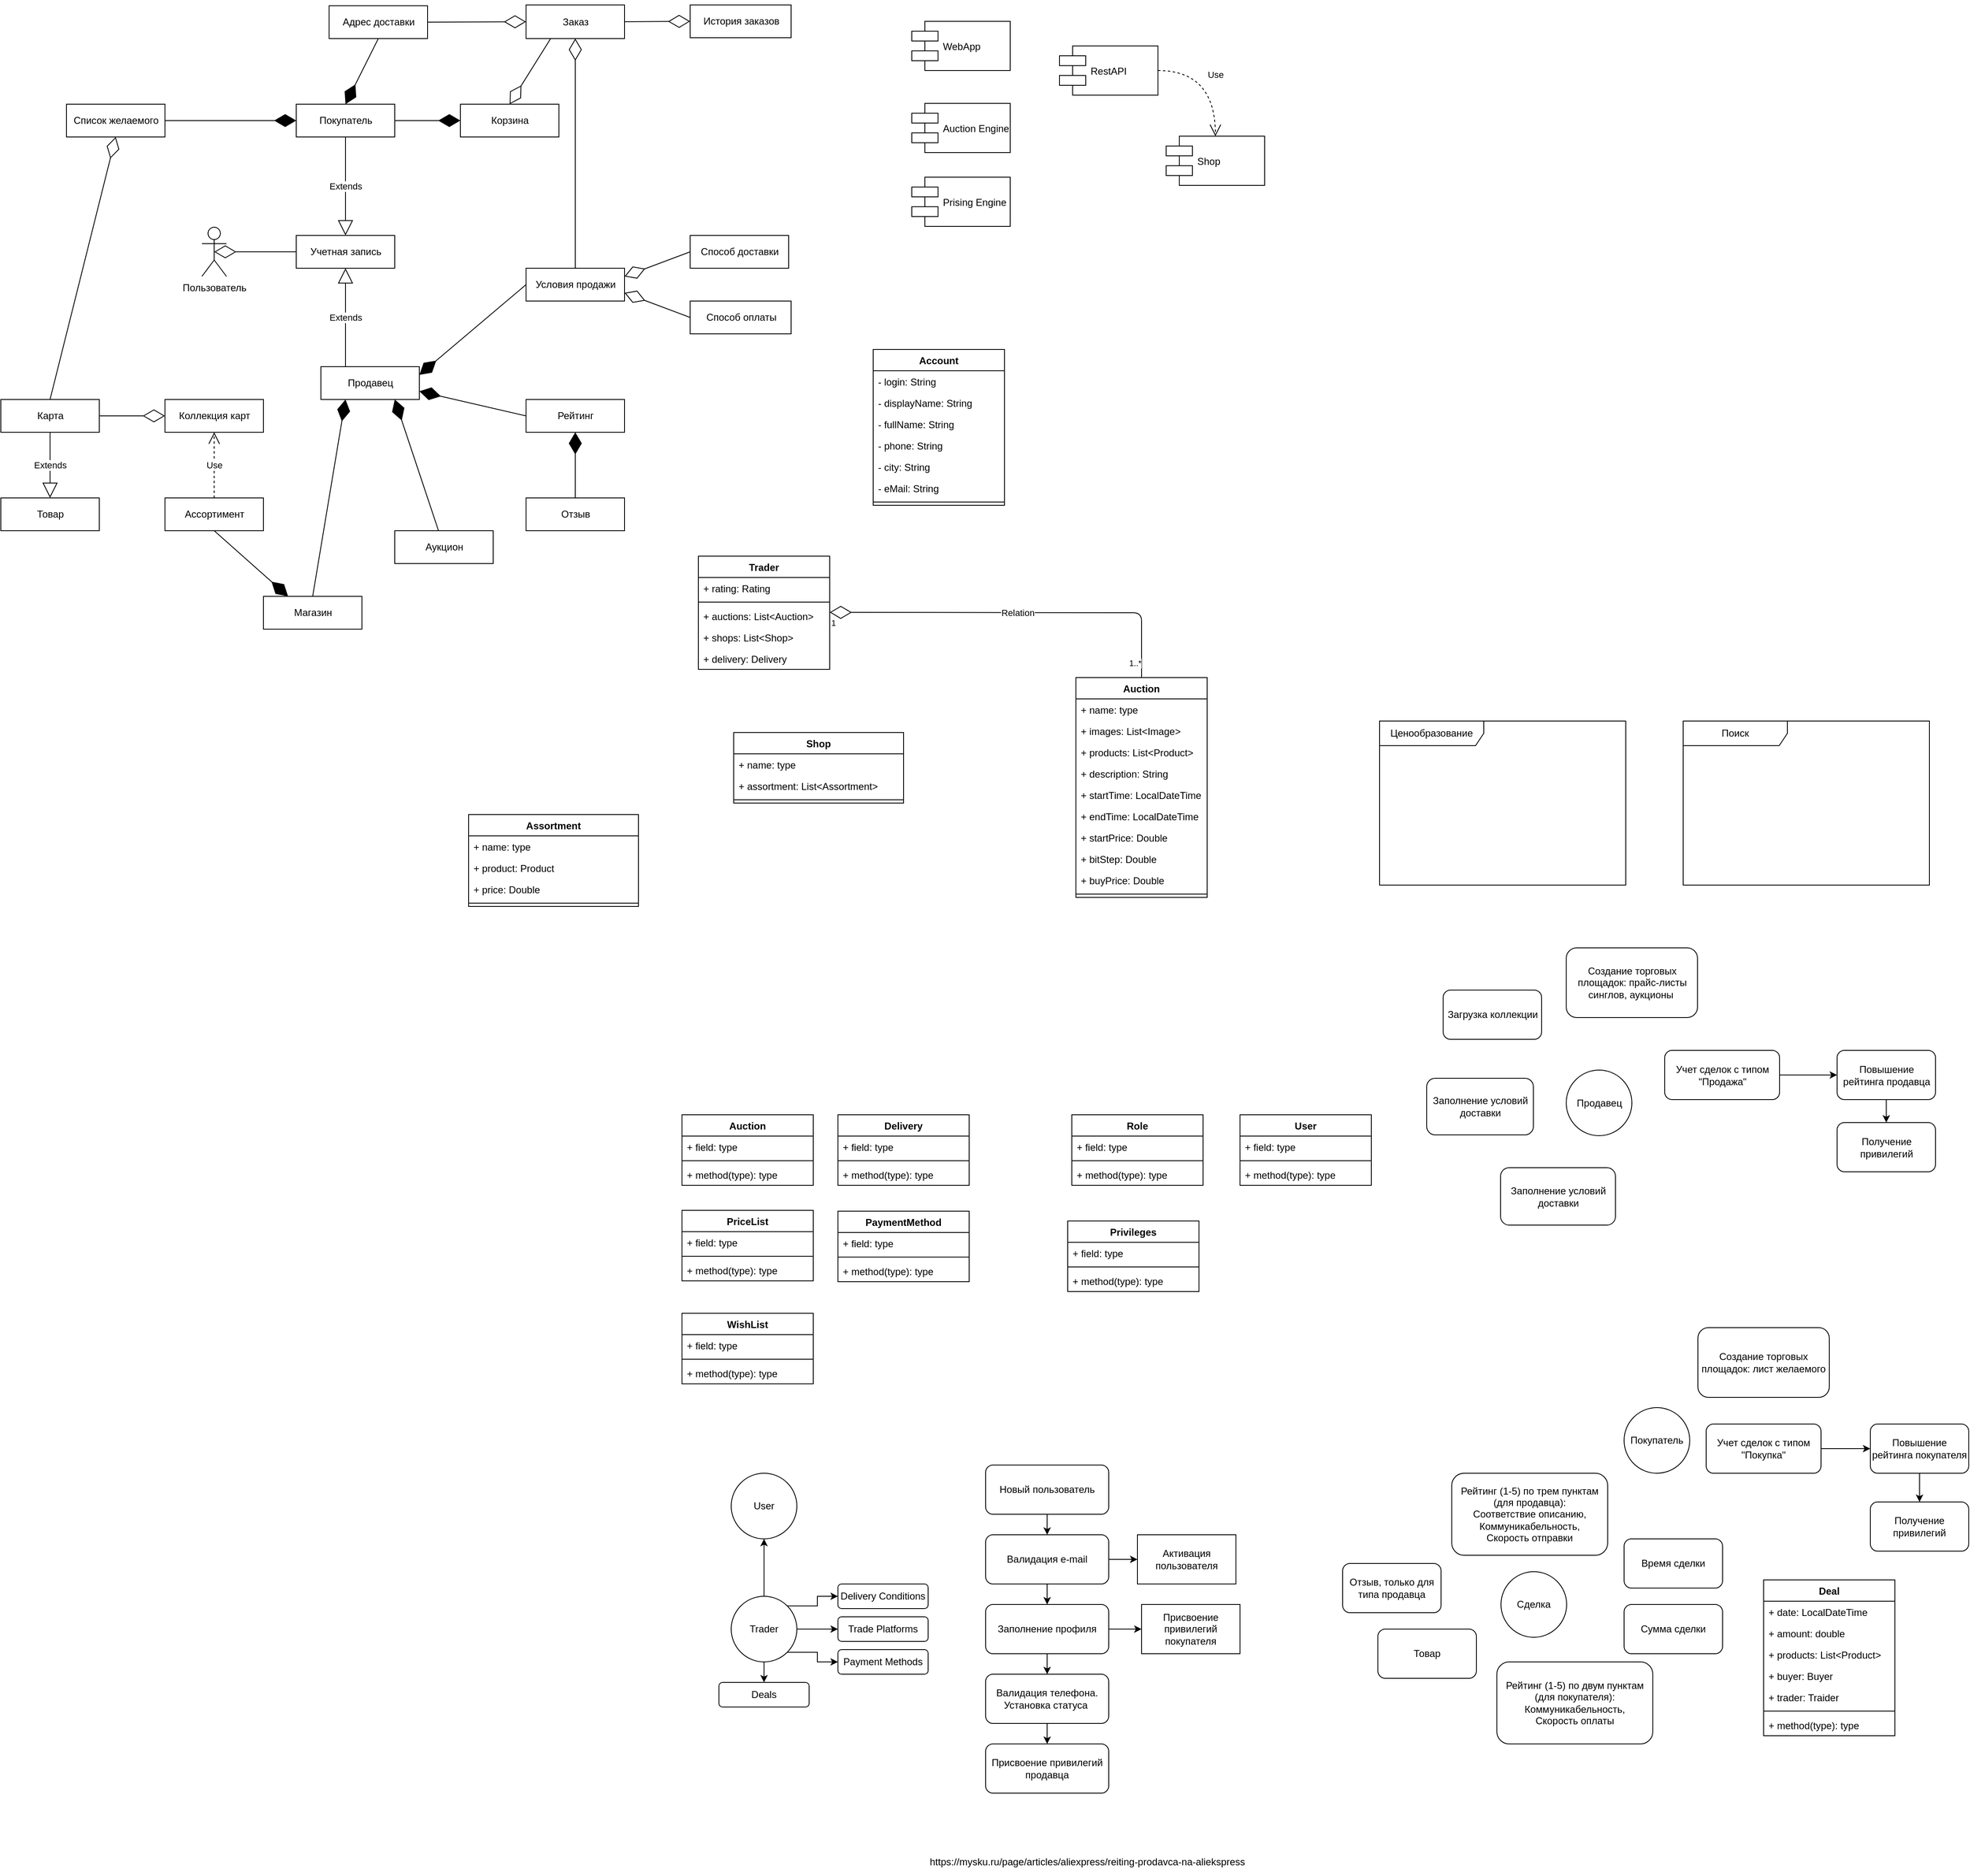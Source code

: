 <mxfile version="12.1.9" type="github" pages="1">
  <diagram id="vM7v3gxjcFjn_N_5kzUM" name="Page-1">
    <mxGraphModel dx="3427" dy="2724" grid="1" gridSize="10" guides="1" tooltips="1" connect="1" arrows="1" fold="1" page="1" pageScale="1" pageWidth="827" pageHeight="1169" math="0" shadow="0">
      <root>
        <mxCell id="0"/>
        <mxCell id="1" parent="0"/>
        <mxCell id="6wiYN5Q8gl2GRwLk0qh4-47" style="edgeStyle=orthogonalEdgeStyle;rounded=0;orthogonalLoop=1;jettySize=auto;html=1;entryX=0.5;entryY=1;entryDx=0;entryDy=0;" parent="1" source="6wiYN5Q8gl2GRwLk0qh4-46" target="6wiYN5Q8gl2GRwLk0qh4-45" edge="1">
          <mxGeometry relative="1" as="geometry"/>
        </mxCell>
        <mxCell id="6wiYN5Q8gl2GRwLk0qh4-53" style="edgeStyle=orthogonalEdgeStyle;rounded=0;orthogonalLoop=1;jettySize=auto;html=1;exitX=1;exitY=0;exitDx=0;exitDy=0;" parent="1" source="6wiYN5Q8gl2GRwLk0qh4-46" target="6wiYN5Q8gl2GRwLk0qh4-50" edge="1">
          <mxGeometry relative="1" as="geometry"/>
        </mxCell>
        <mxCell id="6wiYN5Q8gl2GRwLk0qh4-54" style="edgeStyle=orthogonalEdgeStyle;rounded=0;orthogonalLoop=1;jettySize=auto;html=1;exitX=1;exitY=0.5;exitDx=0;exitDy=0;" parent="1" source="6wiYN5Q8gl2GRwLk0qh4-46" target="6wiYN5Q8gl2GRwLk0qh4-49" edge="1">
          <mxGeometry relative="1" as="geometry"/>
        </mxCell>
        <mxCell id="6wiYN5Q8gl2GRwLk0qh4-55" style="edgeStyle=orthogonalEdgeStyle;rounded=0;orthogonalLoop=1;jettySize=auto;html=1;exitX=1;exitY=1;exitDx=0;exitDy=0;" parent="1" source="6wiYN5Q8gl2GRwLk0qh4-46" target="6wiYN5Q8gl2GRwLk0qh4-51" edge="1">
          <mxGeometry relative="1" as="geometry"/>
        </mxCell>
        <mxCell id="6wiYN5Q8gl2GRwLk0qh4-56" style="edgeStyle=orthogonalEdgeStyle;rounded=0;orthogonalLoop=1;jettySize=auto;html=1;entryX=0.5;entryY=0;entryDx=0;entryDy=0;" parent="1" source="6wiYN5Q8gl2GRwLk0qh4-46" target="6wiYN5Q8gl2GRwLk0qh4-48" edge="1">
          <mxGeometry relative="1" as="geometry"/>
        </mxCell>
        <mxCell id="6wiYN5Q8gl2GRwLk0qh4-46" value="Trader" style="ellipse;whiteSpace=wrap;html=1;aspect=fixed;" parent="1" vertex="1">
          <mxGeometry x="80" y="790" width="80" height="80" as="geometry"/>
        </mxCell>
        <mxCell id="6wiYN5Q8gl2GRwLk0qh4-3" value="PriceList" style="swimlane;fontStyle=1;align=center;verticalAlign=top;childLayout=stackLayout;horizontal=1;startSize=26;horizontalStack=0;resizeParent=1;resizeParentMax=0;resizeLast=0;collapsible=1;marginBottom=0;" parent="1" vertex="1">
          <mxGeometry x="20" y="319.5" width="160" height="86" as="geometry"/>
        </mxCell>
        <mxCell id="6wiYN5Q8gl2GRwLk0qh4-4" value="+ field: type" style="text;strokeColor=none;fillColor=none;align=left;verticalAlign=top;spacingLeft=4;spacingRight=4;overflow=hidden;rotatable=0;points=[[0,0.5],[1,0.5]];portConstraint=eastwest;" parent="6wiYN5Q8gl2GRwLk0qh4-3" vertex="1">
          <mxGeometry y="26" width="160" height="26" as="geometry"/>
        </mxCell>
        <mxCell id="6wiYN5Q8gl2GRwLk0qh4-5" value="" style="line;strokeWidth=1;fillColor=none;align=left;verticalAlign=middle;spacingTop=-1;spacingLeft=3;spacingRight=3;rotatable=0;labelPosition=right;points=[];portConstraint=eastwest;" parent="6wiYN5Q8gl2GRwLk0qh4-3" vertex="1">
          <mxGeometry y="52" width="160" height="8" as="geometry"/>
        </mxCell>
        <mxCell id="6wiYN5Q8gl2GRwLk0qh4-6" value="+ method(type): type" style="text;strokeColor=none;fillColor=none;align=left;verticalAlign=top;spacingLeft=4;spacingRight=4;overflow=hidden;rotatable=0;points=[[0,0.5],[1,0.5]];portConstraint=eastwest;" parent="6wiYN5Q8gl2GRwLk0qh4-3" vertex="1">
          <mxGeometry y="60" width="160" height="26" as="geometry"/>
        </mxCell>
        <mxCell id="6wiYN5Q8gl2GRwLk0qh4-7" value="Auction" style="swimlane;fontStyle=1;align=center;verticalAlign=top;childLayout=stackLayout;horizontal=1;startSize=26;horizontalStack=0;resizeParent=1;resizeParentMax=0;resizeLast=0;collapsible=1;marginBottom=0;" parent="1" vertex="1">
          <mxGeometry x="20" y="203" width="160" height="86" as="geometry"/>
        </mxCell>
        <mxCell id="6wiYN5Q8gl2GRwLk0qh4-8" value="+ field: type" style="text;strokeColor=none;fillColor=none;align=left;verticalAlign=top;spacingLeft=4;spacingRight=4;overflow=hidden;rotatable=0;points=[[0,0.5],[1,0.5]];portConstraint=eastwest;" parent="6wiYN5Q8gl2GRwLk0qh4-7" vertex="1">
          <mxGeometry y="26" width="160" height="26" as="geometry"/>
        </mxCell>
        <mxCell id="6wiYN5Q8gl2GRwLk0qh4-9" value="" style="line;strokeWidth=1;fillColor=none;align=left;verticalAlign=middle;spacingTop=-1;spacingLeft=3;spacingRight=3;rotatable=0;labelPosition=right;points=[];portConstraint=eastwest;" parent="6wiYN5Q8gl2GRwLk0qh4-7" vertex="1">
          <mxGeometry y="52" width="160" height="8" as="geometry"/>
        </mxCell>
        <mxCell id="6wiYN5Q8gl2GRwLk0qh4-10" value="+ method(type): type" style="text;strokeColor=none;fillColor=none;align=left;verticalAlign=top;spacingLeft=4;spacingRight=4;overflow=hidden;rotatable=0;points=[[0,0.5],[1,0.5]];portConstraint=eastwest;" parent="6wiYN5Q8gl2GRwLk0qh4-7" vertex="1">
          <mxGeometry y="60" width="160" height="26" as="geometry"/>
        </mxCell>
        <mxCell id="6wiYN5Q8gl2GRwLk0qh4-11" value="Delivery" style="swimlane;fontStyle=1;align=center;verticalAlign=top;childLayout=stackLayout;horizontal=1;startSize=26;horizontalStack=0;resizeParent=1;resizeParentMax=0;resizeLast=0;collapsible=1;marginBottom=0;" parent="1" vertex="1">
          <mxGeometry x="210" y="203" width="160" height="86" as="geometry"/>
        </mxCell>
        <mxCell id="6wiYN5Q8gl2GRwLk0qh4-12" value="+ field: type" style="text;strokeColor=none;fillColor=none;align=left;verticalAlign=top;spacingLeft=4;spacingRight=4;overflow=hidden;rotatable=0;points=[[0,0.5],[1,0.5]];portConstraint=eastwest;" parent="6wiYN5Q8gl2GRwLk0qh4-11" vertex="1">
          <mxGeometry y="26" width="160" height="26" as="geometry"/>
        </mxCell>
        <mxCell id="6wiYN5Q8gl2GRwLk0qh4-13" value="" style="line;strokeWidth=1;fillColor=none;align=left;verticalAlign=middle;spacingTop=-1;spacingLeft=3;spacingRight=3;rotatable=0;labelPosition=right;points=[];portConstraint=eastwest;" parent="6wiYN5Q8gl2GRwLk0qh4-11" vertex="1">
          <mxGeometry y="52" width="160" height="8" as="geometry"/>
        </mxCell>
        <mxCell id="6wiYN5Q8gl2GRwLk0qh4-14" value="+ method(type): type" style="text;strokeColor=none;fillColor=none;align=left;verticalAlign=top;spacingLeft=4;spacingRight=4;overflow=hidden;rotatable=0;points=[[0,0.5],[1,0.5]];portConstraint=eastwest;" parent="6wiYN5Q8gl2GRwLk0qh4-11" vertex="1">
          <mxGeometry y="60" width="160" height="26" as="geometry"/>
        </mxCell>
        <mxCell id="6wiYN5Q8gl2GRwLk0qh4-16" value="Role" style="swimlane;fontStyle=1;align=center;verticalAlign=top;childLayout=stackLayout;horizontal=1;startSize=26;horizontalStack=0;resizeParent=1;resizeParentMax=0;resizeLast=0;collapsible=1;marginBottom=0;" parent="1" vertex="1">
          <mxGeometry x="495" y="203" width="160" height="86" as="geometry"/>
        </mxCell>
        <mxCell id="6wiYN5Q8gl2GRwLk0qh4-17" value="+ field: type" style="text;strokeColor=none;fillColor=none;align=left;verticalAlign=top;spacingLeft=4;spacingRight=4;overflow=hidden;rotatable=0;points=[[0,0.5],[1,0.5]];portConstraint=eastwest;" parent="6wiYN5Q8gl2GRwLk0qh4-16" vertex="1">
          <mxGeometry y="26" width="160" height="26" as="geometry"/>
        </mxCell>
        <mxCell id="6wiYN5Q8gl2GRwLk0qh4-18" value="" style="line;strokeWidth=1;fillColor=none;align=left;verticalAlign=middle;spacingTop=-1;spacingLeft=3;spacingRight=3;rotatable=0;labelPosition=right;points=[];portConstraint=eastwest;" parent="6wiYN5Q8gl2GRwLk0qh4-16" vertex="1">
          <mxGeometry y="52" width="160" height="8" as="geometry"/>
        </mxCell>
        <mxCell id="6wiYN5Q8gl2GRwLk0qh4-19" value="+ method(type): type" style="text;strokeColor=none;fillColor=none;align=left;verticalAlign=top;spacingLeft=4;spacingRight=4;overflow=hidden;rotatable=0;points=[[0,0.5],[1,0.5]];portConstraint=eastwest;" parent="6wiYN5Q8gl2GRwLk0qh4-16" vertex="1">
          <mxGeometry y="60" width="160" height="26" as="geometry"/>
        </mxCell>
        <mxCell id="6wiYN5Q8gl2GRwLk0qh4-20" value="User" style="swimlane;fontStyle=1;align=center;verticalAlign=top;childLayout=stackLayout;horizontal=1;startSize=26;horizontalStack=0;resizeParent=1;resizeParentMax=0;resizeLast=0;collapsible=1;marginBottom=0;" parent="1" vertex="1">
          <mxGeometry x="700" y="203" width="160" height="86" as="geometry"/>
        </mxCell>
        <mxCell id="6wiYN5Q8gl2GRwLk0qh4-21" value="+ field: type" style="text;strokeColor=none;fillColor=none;align=left;verticalAlign=top;spacingLeft=4;spacingRight=4;overflow=hidden;rotatable=0;points=[[0,0.5],[1,0.5]];portConstraint=eastwest;" parent="6wiYN5Q8gl2GRwLk0qh4-20" vertex="1">
          <mxGeometry y="26" width="160" height="26" as="geometry"/>
        </mxCell>
        <mxCell id="6wiYN5Q8gl2GRwLk0qh4-22" value="" style="line;strokeWidth=1;fillColor=none;align=left;verticalAlign=middle;spacingTop=-1;spacingLeft=3;spacingRight=3;rotatable=0;labelPosition=right;points=[];portConstraint=eastwest;" parent="6wiYN5Q8gl2GRwLk0qh4-20" vertex="1">
          <mxGeometry y="52" width="160" height="8" as="geometry"/>
        </mxCell>
        <mxCell id="6wiYN5Q8gl2GRwLk0qh4-23" value="+ method(type): type" style="text;strokeColor=none;fillColor=none;align=left;verticalAlign=top;spacingLeft=4;spacingRight=4;overflow=hidden;rotatable=0;points=[[0,0.5],[1,0.5]];portConstraint=eastwest;" parent="6wiYN5Q8gl2GRwLk0qh4-20" vertex="1">
          <mxGeometry y="60" width="160" height="26" as="geometry"/>
        </mxCell>
        <mxCell id="6wiYN5Q8gl2GRwLk0qh4-27" value="Privileges" style="swimlane;fontStyle=1;align=center;verticalAlign=top;childLayout=stackLayout;horizontal=1;startSize=26;horizontalStack=0;resizeParent=1;resizeParentMax=0;resizeLast=0;collapsible=1;marginBottom=0;" parent="1" vertex="1">
          <mxGeometry x="490" y="332.5" width="160" height="86" as="geometry"/>
        </mxCell>
        <mxCell id="6wiYN5Q8gl2GRwLk0qh4-28" value="+ field: type" style="text;strokeColor=none;fillColor=none;align=left;verticalAlign=top;spacingLeft=4;spacingRight=4;overflow=hidden;rotatable=0;points=[[0,0.5],[1,0.5]];portConstraint=eastwest;" parent="6wiYN5Q8gl2GRwLk0qh4-27" vertex="1">
          <mxGeometry y="26" width="160" height="26" as="geometry"/>
        </mxCell>
        <mxCell id="6wiYN5Q8gl2GRwLk0qh4-29" value="" style="line;strokeWidth=1;fillColor=none;align=left;verticalAlign=middle;spacingTop=-1;spacingLeft=3;spacingRight=3;rotatable=0;labelPosition=right;points=[];portConstraint=eastwest;" parent="6wiYN5Q8gl2GRwLk0qh4-27" vertex="1">
          <mxGeometry y="52" width="160" height="8" as="geometry"/>
        </mxCell>
        <mxCell id="6wiYN5Q8gl2GRwLk0qh4-30" value="+ method(type): type" style="text;strokeColor=none;fillColor=none;align=left;verticalAlign=top;spacingLeft=4;spacingRight=4;overflow=hidden;rotatable=0;points=[[0,0.5],[1,0.5]];portConstraint=eastwest;" parent="6wiYN5Q8gl2GRwLk0qh4-27" vertex="1">
          <mxGeometry y="60" width="160" height="26" as="geometry"/>
        </mxCell>
        <mxCell id="6wiYN5Q8gl2GRwLk0qh4-32" value="PaymentMethod" style="swimlane;fontStyle=1;align=center;verticalAlign=top;childLayout=stackLayout;horizontal=1;startSize=26;horizontalStack=0;resizeParent=1;resizeParentMax=0;resizeLast=0;collapsible=1;marginBottom=0;" parent="1" vertex="1">
          <mxGeometry x="210" y="320.5" width="160" height="86" as="geometry"/>
        </mxCell>
        <mxCell id="6wiYN5Q8gl2GRwLk0qh4-33" value="+ field: type" style="text;strokeColor=none;fillColor=none;align=left;verticalAlign=top;spacingLeft=4;spacingRight=4;overflow=hidden;rotatable=0;points=[[0,0.5],[1,0.5]];portConstraint=eastwest;" parent="6wiYN5Q8gl2GRwLk0qh4-32" vertex="1">
          <mxGeometry y="26" width="160" height="26" as="geometry"/>
        </mxCell>
        <mxCell id="6wiYN5Q8gl2GRwLk0qh4-34" value="" style="line;strokeWidth=1;fillColor=none;align=left;verticalAlign=middle;spacingTop=-1;spacingLeft=3;spacingRight=3;rotatable=0;labelPosition=right;points=[];portConstraint=eastwest;" parent="6wiYN5Q8gl2GRwLk0qh4-32" vertex="1">
          <mxGeometry y="52" width="160" height="8" as="geometry"/>
        </mxCell>
        <mxCell id="6wiYN5Q8gl2GRwLk0qh4-35" value="+ method(type): type" style="text;strokeColor=none;fillColor=none;align=left;verticalAlign=top;spacingLeft=4;spacingRight=4;overflow=hidden;rotatable=0;points=[[0,0.5],[1,0.5]];portConstraint=eastwest;" parent="6wiYN5Q8gl2GRwLk0qh4-32" vertex="1">
          <mxGeometry y="60" width="160" height="26" as="geometry"/>
        </mxCell>
        <mxCell id="6wiYN5Q8gl2GRwLk0qh4-41" value="WishList" style="swimlane;fontStyle=1;align=center;verticalAlign=top;childLayout=stackLayout;horizontal=1;startSize=26;horizontalStack=0;resizeParent=1;resizeParentMax=0;resizeLast=0;collapsible=1;marginBottom=0;" parent="1" vertex="1">
          <mxGeometry x="20" y="445" width="160" height="86" as="geometry"/>
        </mxCell>
        <mxCell id="6wiYN5Q8gl2GRwLk0qh4-42" value="+ field: type" style="text;strokeColor=none;fillColor=none;align=left;verticalAlign=top;spacingLeft=4;spacingRight=4;overflow=hidden;rotatable=0;points=[[0,0.5],[1,0.5]];portConstraint=eastwest;" parent="6wiYN5Q8gl2GRwLk0qh4-41" vertex="1">
          <mxGeometry y="26" width="160" height="26" as="geometry"/>
        </mxCell>
        <mxCell id="6wiYN5Q8gl2GRwLk0qh4-43" value="" style="line;strokeWidth=1;fillColor=none;align=left;verticalAlign=middle;spacingTop=-1;spacingLeft=3;spacingRight=3;rotatable=0;labelPosition=right;points=[];portConstraint=eastwest;" parent="6wiYN5Q8gl2GRwLk0qh4-41" vertex="1">
          <mxGeometry y="52" width="160" height="8" as="geometry"/>
        </mxCell>
        <mxCell id="6wiYN5Q8gl2GRwLk0qh4-44" value="+ method(type): type" style="text;strokeColor=none;fillColor=none;align=left;verticalAlign=top;spacingLeft=4;spacingRight=4;overflow=hidden;rotatable=0;points=[[0,0.5],[1,0.5]];portConstraint=eastwest;" parent="6wiYN5Q8gl2GRwLk0qh4-41" vertex="1">
          <mxGeometry y="60" width="160" height="26" as="geometry"/>
        </mxCell>
        <mxCell id="6wiYN5Q8gl2GRwLk0qh4-45" value="User" style="ellipse;whiteSpace=wrap;html=1;aspect=fixed;" parent="1" vertex="1">
          <mxGeometry x="80" y="640" width="80" height="80" as="geometry"/>
        </mxCell>
        <mxCell id="6wiYN5Q8gl2GRwLk0qh4-48" value="Deals" style="rounded=1;whiteSpace=wrap;html=1;" parent="1" vertex="1">
          <mxGeometry x="65" y="895" width="110" height="30" as="geometry"/>
        </mxCell>
        <mxCell id="6wiYN5Q8gl2GRwLk0qh4-49" value="Trade Platforms" style="rounded=1;whiteSpace=wrap;html=1;" parent="1" vertex="1">
          <mxGeometry x="210" y="815" width="110" height="30" as="geometry"/>
        </mxCell>
        <mxCell id="6wiYN5Q8gl2GRwLk0qh4-50" value="Delivery Conditions" style="rounded=1;whiteSpace=wrap;html=1;" parent="1" vertex="1">
          <mxGeometry x="210" y="775" width="110" height="30" as="geometry"/>
        </mxCell>
        <mxCell id="6wiYN5Q8gl2GRwLk0qh4-51" value="Payment Methods" style="rounded=1;whiteSpace=wrap;html=1;" parent="1" vertex="1">
          <mxGeometry x="210" y="855" width="110" height="30" as="geometry"/>
        </mxCell>
        <mxCell id="6wiYN5Q8gl2GRwLk0qh4-69" style="edgeStyle=orthogonalEdgeStyle;rounded=0;orthogonalLoop=1;jettySize=auto;html=1;entryX=0.5;entryY=0;entryDx=0;entryDy=0;" parent="1" source="6wiYN5Q8gl2GRwLk0qh4-63" target="6wiYN5Q8gl2GRwLk0qh4-66" edge="1">
          <mxGeometry relative="1" as="geometry"/>
        </mxCell>
        <mxCell id="6wiYN5Q8gl2GRwLk0qh4-63" value="Новый&amp;nbsp;пользователь" style="rounded=1;whiteSpace=wrap;html=1;" parent="1" vertex="1">
          <mxGeometry x="390" y="630" width="150" height="60" as="geometry"/>
        </mxCell>
        <mxCell id="6wiYN5Q8gl2GRwLk0qh4-71" style="edgeStyle=orthogonalEdgeStyle;rounded=0;orthogonalLoop=1;jettySize=auto;html=1;entryX=0.5;entryY=0;entryDx=0;entryDy=0;" parent="1" source="6wiYN5Q8gl2GRwLk0qh4-64" target="6wiYN5Q8gl2GRwLk0qh4-65" edge="1">
          <mxGeometry relative="1" as="geometry"/>
        </mxCell>
        <mxCell id="6wiYN5Q8gl2GRwLk0qh4-75" style="edgeStyle=orthogonalEdgeStyle;rounded=0;orthogonalLoop=1;jettySize=auto;html=1;entryX=0;entryY=0.5;entryDx=0;entryDy=0;" parent="1" source="6wiYN5Q8gl2GRwLk0qh4-64" target="6wiYN5Q8gl2GRwLk0qh4-74" edge="1">
          <mxGeometry relative="1" as="geometry"/>
        </mxCell>
        <mxCell id="6wiYN5Q8gl2GRwLk0qh4-64" value="Заполнение профиля" style="rounded=1;whiteSpace=wrap;html=1;" parent="1" vertex="1">
          <mxGeometry x="390" y="800" width="150" height="60" as="geometry"/>
        </mxCell>
        <mxCell id="6wiYN5Q8gl2GRwLk0qh4-76" style="edgeStyle=orthogonalEdgeStyle;rounded=0;orthogonalLoop=1;jettySize=auto;html=1;entryX=0.5;entryY=0;entryDx=0;entryDy=0;" parent="1" source="6wiYN5Q8gl2GRwLk0qh4-65" target="6wiYN5Q8gl2GRwLk0qh4-72" edge="1">
          <mxGeometry relative="1" as="geometry"/>
        </mxCell>
        <mxCell id="6wiYN5Q8gl2GRwLk0qh4-65" value="Валидация телефона. Установка статуса&amp;nbsp;" style="rounded=1;whiteSpace=wrap;html=1;" parent="1" vertex="1">
          <mxGeometry x="390" y="885" width="150" height="60" as="geometry"/>
        </mxCell>
        <mxCell id="6wiYN5Q8gl2GRwLk0qh4-68" style="edgeStyle=orthogonalEdgeStyle;rounded=0;orthogonalLoop=1;jettySize=auto;html=1;exitX=1;exitY=0.5;exitDx=0;exitDy=0;entryX=0;entryY=0.5;entryDx=0;entryDy=0;" parent="1" source="6wiYN5Q8gl2GRwLk0qh4-66" target="6wiYN5Q8gl2GRwLk0qh4-67" edge="1">
          <mxGeometry relative="1" as="geometry"/>
        </mxCell>
        <mxCell id="6wiYN5Q8gl2GRwLk0qh4-70" style="edgeStyle=orthogonalEdgeStyle;rounded=0;orthogonalLoop=1;jettySize=auto;html=1;entryX=0.5;entryY=0;entryDx=0;entryDy=0;" parent="1" source="6wiYN5Q8gl2GRwLk0qh4-66" target="6wiYN5Q8gl2GRwLk0qh4-64" edge="1">
          <mxGeometry relative="1" as="geometry"/>
        </mxCell>
        <mxCell id="6wiYN5Q8gl2GRwLk0qh4-66" value="Валидация e-mail" style="rounded=1;whiteSpace=wrap;html=1;" parent="1" vertex="1">
          <mxGeometry x="390" y="715" width="150" height="60" as="geometry"/>
        </mxCell>
        <mxCell id="6wiYN5Q8gl2GRwLk0qh4-67" value="Активация пользователя" style="rounded=0;whiteSpace=wrap;html=1;" parent="1" vertex="1">
          <mxGeometry x="575" y="715" width="120" height="60" as="geometry"/>
        </mxCell>
        <mxCell id="6wiYN5Q8gl2GRwLk0qh4-72" value="Присвоение привилегий продавца" style="rounded=1;whiteSpace=wrap;html=1;" parent="1" vertex="1">
          <mxGeometry x="390" y="970" width="150" height="60" as="geometry"/>
        </mxCell>
        <mxCell id="6wiYN5Q8gl2GRwLk0qh4-74" value="&lt;span style=&quot;white-space: normal&quot;&gt;Присвоение привилегий покупателя&lt;/span&gt;" style="rounded=0;whiteSpace=wrap;html=1;" parent="1" vertex="1">
          <mxGeometry x="580" y="800" width="120" height="60" as="geometry"/>
        </mxCell>
        <mxCell id="6wiYN5Q8gl2GRwLk0qh4-78" value="Создание торговых площадок: прайс-листы синглов, аукционы&amp;nbsp;" style="rounded=1;whiteSpace=wrap;html=1;" parent="1" vertex="1">
          <mxGeometry x="1097.5" y="-0.5" width="160" height="85" as="geometry"/>
        </mxCell>
        <mxCell id="6wiYN5Q8gl2GRwLk0qh4-79" value="Загрузка коллекции" style="rounded=1;whiteSpace=wrap;html=1;" parent="1" vertex="1">
          <mxGeometry x="947.5" y="51" width="120" height="60" as="geometry"/>
        </mxCell>
        <mxCell id="6wiYN5Q8gl2GRwLk0qh4-82" style="edgeStyle=orthogonalEdgeStyle;rounded=0;orthogonalLoop=1;jettySize=auto;html=1;entryX=0;entryY=0.5;entryDx=0;entryDy=0;" parent="1" source="6wiYN5Q8gl2GRwLk0qh4-80" target="6wiYN5Q8gl2GRwLk0qh4-81" edge="1">
          <mxGeometry relative="1" as="geometry"/>
        </mxCell>
        <mxCell id="6wiYN5Q8gl2GRwLk0qh4-80" value="Учет сделок с типом &quot;Продажа&quot;" style="rounded=1;whiteSpace=wrap;html=1;" parent="1" vertex="1">
          <mxGeometry x="1217.5" y="124.5" width="140" height="60" as="geometry"/>
        </mxCell>
        <mxCell id="6wiYN5Q8gl2GRwLk0qh4-93" style="edgeStyle=orthogonalEdgeStyle;rounded=0;orthogonalLoop=1;jettySize=auto;html=1;entryX=0.5;entryY=0;entryDx=0;entryDy=0;" parent="1" source="6wiYN5Q8gl2GRwLk0qh4-81" target="6wiYN5Q8gl2GRwLk0qh4-91" edge="1">
          <mxGeometry relative="1" as="geometry"/>
        </mxCell>
        <mxCell id="6wiYN5Q8gl2GRwLk0qh4-81" value="Повышение рейтинга продавца" style="rounded=1;whiteSpace=wrap;html=1;" parent="1" vertex="1">
          <mxGeometry x="1427.5" y="124.5" width="120" height="60" as="geometry"/>
        </mxCell>
        <mxCell id="6wiYN5Q8gl2GRwLk0qh4-83" value="Заполнение условий доставки" style="rounded=1;whiteSpace=wrap;html=1;" parent="1" vertex="1">
          <mxGeometry x="927.5" y="158.5" width="130" height="69" as="geometry"/>
        </mxCell>
        <mxCell id="6wiYN5Q8gl2GRwLk0qh4-84" value="Заполнение условий доставки" style="rounded=1;whiteSpace=wrap;html=1;" parent="1" vertex="1">
          <mxGeometry x="1017.5" y="267.5" width="140" height="70" as="geometry"/>
        </mxCell>
        <mxCell id="6wiYN5Q8gl2GRwLk0qh4-85" value="&lt;span style=&quot;white-space: normal&quot;&gt;Продавец&lt;/span&gt;" style="ellipse;whiteSpace=wrap;html=1;aspect=fixed;" parent="1" vertex="1">
          <mxGeometry x="1097.5" y="148.5" width="80" height="80" as="geometry"/>
        </mxCell>
        <mxCell id="6wiYN5Q8gl2GRwLk0qh4-86" value="Покупатель" style="ellipse;whiteSpace=wrap;html=1;aspect=fixed;" parent="1" vertex="1">
          <mxGeometry x="1168" y="560" width="80" height="80" as="geometry"/>
        </mxCell>
        <mxCell id="6wiYN5Q8gl2GRwLk0qh4-87" value="Создание торговых площадок: лист желаемого" style="rounded=1;whiteSpace=wrap;html=1;" parent="1" vertex="1">
          <mxGeometry x="1258" y="462.5" width="160" height="85" as="geometry"/>
        </mxCell>
        <mxCell id="6wiYN5Q8gl2GRwLk0qh4-90" style="edgeStyle=orthogonalEdgeStyle;rounded=0;orthogonalLoop=1;jettySize=auto;html=1;entryX=0;entryY=0.5;entryDx=0;entryDy=0;" parent="1" source="6wiYN5Q8gl2GRwLk0qh4-88" target="6wiYN5Q8gl2GRwLk0qh4-89" edge="1">
          <mxGeometry relative="1" as="geometry"/>
        </mxCell>
        <mxCell id="6wiYN5Q8gl2GRwLk0qh4-88" value="Учет сделок с типом &quot;Покупка&quot;" style="rounded=1;whiteSpace=wrap;html=1;" parent="1" vertex="1">
          <mxGeometry x="1268" y="580" width="140" height="60" as="geometry"/>
        </mxCell>
        <mxCell id="6wiYN5Q8gl2GRwLk0qh4-94" style="edgeStyle=orthogonalEdgeStyle;rounded=0;orthogonalLoop=1;jettySize=auto;html=1;entryX=0.5;entryY=0;entryDx=0;entryDy=0;" parent="1" source="6wiYN5Q8gl2GRwLk0qh4-89" target="6wiYN5Q8gl2GRwLk0qh4-92" edge="1">
          <mxGeometry relative="1" as="geometry"/>
        </mxCell>
        <mxCell id="6wiYN5Q8gl2GRwLk0qh4-89" value="Повышение рейтинга покупателя" style="rounded=1;whiteSpace=wrap;html=1;" parent="1" vertex="1">
          <mxGeometry x="1468" y="580" width="120" height="60" as="geometry"/>
        </mxCell>
        <mxCell id="6wiYN5Q8gl2GRwLk0qh4-91" value="Получение привилегий" style="rounded=1;whiteSpace=wrap;html=1;" parent="1" vertex="1">
          <mxGeometry x="1427.5" y="212.5" width="120" height="60" as="geometry"/>
        </mxCell>
        <mxCell id="6wiYN5Q8gl2GRwLk0qh4-92" value="Получение привилегий" style="rounded=1;whiteSpace=wrap;html=1;" parent="1" vertex="1">
          <mxGeometry x="1468" y="675" width="120" height="60" as="geometry"/>
        </mxCell>
        <mxCell id="6wiYN5Q8gl2GRwLk0qh4-99" value="Сделка" style="ellipse;whiteSpace=wrap;html=1;aspect=fixed;" parent="1" vertex="1">
          <mxGeometry x="1018" y="760" width="80" height="80" as="geometry"/>
        </mxCell>
        <mxCell id="6wiYN5Q8gl2GRwLk0qh4-100" value="Рейтинг (1-5) по трем пунктам&lt;br&gt;(для продавца):&lt;br&gt;Соответствие описанию,&lt;br&gt;Коммуникабельность,&lt;br&gt;Скорость отправки" style="rounded=1;whiteSpace=wrap;html=1;" parent="1" vertex="1">
          <mxGeometry x="958" y="640" width="190" height="100" as="geometry"/>
        </mxCell>
        <mxCell id="6wiYN5Q8gl2GRwLk0qh4-101" value="Время сделки" style="rounded=1;whiteSpace=wrap;html=1;" parent="1" vertex="1">
          <mxGeometry x="1168" y="720" width="120" height="60" as="geometry"/>
        </mxCell>
        <mxCell id="6wiYN5Q8gl2GRwLk0qh4-102" value="Сумма сделки" style="rounded=1;whiteSpace=wrap;html=1;" parent="1" vertex="1">
          <mxGeometry x="1168" y="800" width="120" height="60" as="geometry"/>
        </mxCell>
        <mxCell id="6wiYN5Q8gl2GRwLk0qh4-104" value="Рейтинг (1-5) по двум пунктам (для покупателя):&lt;br&gt;Коммуникабельность,&lt;br&gt;Скорость оплаты" style="rounded=1;whiteSpace=wrap;html=1;" parent="1" vertex="1">
          <mxGeometry x="1013" y="870" width="190" height="100" as="geometry"/>
        </mxCell>
        <UserObject label="https://mysku.ru/page/articles/aliexpress/reiting-prodavca-na-aliekspress" link="https://mysku.ru/page/articles/aliexpress/reiting-prodavca-na-aliekspress" id="6wiYN5Q8gl2GRwLk0qh4-105">
          <mxCell style="text;html=1;" parent="1" vertex="1">
            <mxGeometry x="320" y="1100" width="410" height="30" as="geometry"/>
          </mxCell>
        </UserObject>
        <mxCell id="6wiYN5Q8gl2GRwLk0qh4-107" value="Отзыв, только для типа продавца" style="rounded=1;whiteSpace=wrap;html=1;" parent="1" vertex="1">
          <mxGeometry x="825" y="750" width="120" height="60" as="geometry"/>
        </mxCell>
        <mxCell id="6wiYN5Q8gl2GRwLk0qh4-119" value="Deal" style="swimlane;fontStyle=1;align=center;verticalAlign=top;childLayout=stackLayout;horizontal=1;startSize=26;horizontalStack=0;resizeParent=1;resizeParentMax=0;resizeLast=0;collapsible=1;marginBottom=0;" parent="1" vertex="1">
          <mxGeometry x="1338" y="770" width="160" height="190" as="geometry"/>
        </mxCell>
        <mxCell id="6wiYN5Q8gl2GRwLk0qh4-120" value="+ date: LocalDateTime" style="text;strokeColor=none;fillColor=none;align=left;verticalAlign=top;spacingLeft=4;spacingRight=4;overflow=hidden;rotatable=0;points=[[0,0.5],[1,0.5]];portConstraint=eastwest;" parent="6wiYN5Q8gl2GRwLk0qh4-119" vertex="1">
          <mxGeometry y="26" width="160" height="26" as="geometry"/>
        </mxCell>
        <mxCell id="6wiYN5Q8gl2GRwLk0qh4-126" value="+ amount: double" style="text;strokeColor=none;fillColor=none;align=left;verticalAlign=top;spacingLeft=4;spacingRight=4;overflow=hidden;rotatable=0;points=[[0,0.5],[1,0.5]];portConstraint=eastwest;" parent="6wiYN5Q8gl2GRwLk0qh4-119" vertex="1">
          <mxGeometry y="52" width="160" height="26" as="geometry"/>
        </mxCell>
        <mxCell id="6wiYN5Q8gl2GRwLk0qh4-125" value="+ products: List&lt;Product&gt;" style="text;strokeColor=none;fillColor=none;align=left;verticalAlign=top;spacingLeft=4;spacingRight=4;overflow=hidden;rotatable=0;points=[[0,0.5],[1,0.5]];portConstraint=eastwest;" parent="6wiYN5Q8gl2GRwLk0qh4-119" vertex="1">
          <mxGeometry y="78" width="160" height="26" as="geometry"/>
        </mxCell>
        <mxCell id="6wiYN5Q8gl2GRwLk0qh4-132" value="+ buyer: Buyer" style="text;strokeColor=none;fillColor=none;align=left;verticalAlign=top;spacingLeft=4;spacingRight=4;overflow=hidden;rotatable=0;points=[[0,0.5],[1,0.5]];portConstraint=eastwest;" parent="6wiYN5Q8gl2GRwLk0qh4-119" vertex="1">
          <mxGeometry y="104" width="160" height="26" as="geometry"/>
        </mxCell>
        <mxCell id="6wiYN5Q8gl2GRwLk0qh4-131" value="+ trader: Traider" style="text;strokeColor=none;fillColor=none;align=left;verticalAlign=top;spacingLeft=4;spacingRight=4;overflow=hidden;rotatable=0;points=[[0,0.5],[1,0.5]];portConstraint=eastwest;" parent="6wiYN5Q8gl2GRwLk0qh4-119" vertex="1">
          <mxGeometry y="130" width="160" height="26" as="geometry"/>
        </mxCell>
        <mxCell id="6wiYN5Q8gl2GRwLk0qh4-121" value="" style="line;strokeWidth=1;fillColor=none;align=left;verticalAlign=middle;spacingTop=-1;spacingLeft=3;spacingRight=3;rotatable=0;labelPosition=right;points=[];portConstraint=eastwest;" parent="6wiYN5Q8gl2GRwLk0qh4-119" vertex="1">
          <mxGeometry y="156" width="160" height="8" as="geometry"/>
        </mxCell>
        <mxCell id="6wiYN5Q8gl2GRwLk0qh4-122" value="+ method(type): type" style="text;strokeColor=none;fillColor=none;align=left;verticalAlign=top;spacingLeft=4;spacingRight=4;overflow=hidden;rotatable=0;points=[[0,0.5],[1,0.5]];portConstraint=eastwest;" parent="6wiYN5Q8gl2GRwLk0qh4-119" vertex="1">
          <mxGeometry y="164" width="160" height="26" as="geometry"/>
        </mxCell>
        <mxCell id="6wiYN5Q8gl2GRwLk0qh4-130" value="Товар" style="rounded=1;whiteSpace=wrap;html=1;" parent="1" vertex="1">
          <mxGeometry x="868" y="830" width="120" height="60" as="geometry"/>
        </mxCell>
        <mxCell id="bihAvSJTtZpJmnDp6-8L-22" value="Ценообразование" style="shape=umlFrame;whiteSpace=wrap;html=1;width=127;height=30;" vertex="1" parent="1">
          <mxGeometry x="870" y="-277" width="300" height="200" as="geometry"/>
        </mxCell>
        <mxCell id="bihAvSJTtZpJmnDp6-8L-23" value="Поиск" style="shape=umlFrame;whiteSpace=wrap;html=1;width=127;height=30;" vertex="1" parent="1">
          <mxGeometry x="1240" y="-277" width="300" height="200" as="geometry"/>
        </mxCell>
        <mxCell id="bihAvSJTtZpJmnDp6-8L-56" value="" style="group;container=1;" vertex="1" connectable="0" parent="1">
          <mxGeometry x="-810" y="-1150" width="1010" height="810" as="geometry">
            <mxRectangle x="-810" y="-1150" width="50" height="40" as="alternateBounds"/>
          </mxGeometry>
        </mxCell>
        <mxCell id="bihAvSJTtZpJmnDp6-8L-1" value="Учетная запись" style="html=1;" vertex="1" parent="bihAvSJTtZpJmnDp6-8L-56">
          <mxGeometry x="360" y="281" width="120" height="40" as="geometry"/>
        </mxCell>
        <mxCell id="bihAvSJTtZpJmnDp6-8L-2" value="Пользователь" style="shape=umlActor;verticalLabelPosition=bottom;labelBackgroundColor=#ffffff;verticalAlign=top;html=1;" vertex="1" parent="bihAvSJTtZpJmnDp6-8L-56">
          <mxGeometry x="245" y="271" width="30" height="60" as="geometry"/>
        </mxCell>
        <mxCell id="bihAvSJTtZpJmnDp6-8L-6" value="Продавец" style="html=1;" vertex="1" parent="bihAvSJTtZpJmnDp6-8L-56">
          <mxGeometry x="390" y="441" width="120" height="40" as="geometry"/>
        </mxCell>
        <mxCell id="bihAvSJTtZpJmnDp6-8L-7" value="Покупатель" style="html=1;" vertex="1" parent="bihAvSJTtZpJmnDp6-8L-56">
          <mxGeometry x="360" y="121" width="120" height="40" as="geometry"/>
        </mxCell>
        <mxCell id="bihAvSJTtZpJmnDp6-8L-8" value="Магазин" style="html=1;" vertex="1" parent="bihAvSJTtZpJmnDp6-8L-56">
          <mxGeometry x="320" y="721" width="120" height="40" as="geometry"/>
        </mxCell>
        <mxCell id="bihAvSJTtZpJmnDp6-8L-9" value="Аукцион" style="html=1;" vertex="1" parent="bihAvSJTtZpJmnDp6-8L-56">
          <mxGeometry x="480" y="641" width="120" height="40" as="geometry"/>
        </mxCell>
        <mxCell id="bihAvSJTtZpJmnDp6-8L-10" value="Рейтинг" style="html=1;" vertex="1" parent="bihAvSJTtZpJmnDp6-8L-56">
          <mxGeometry x="640" y="481" width="120" height="40" as="geometry"/>
        </mxCell>
        <mxCell id="bihAvSJTtZpJmnDp6-8L-11" value="Отзыв" style="html=1;" vertex="1" parent="bihAvSJTtZpJmnDp6-8L-56">
          <mxGeometry x="640" y="601" width="120" height="40" as="geometry"/>
        </mxCell>
        <mxCell id="bihAvSJTtZpJmnDp6-8L-12" value="Условия продажи" style="html=1;" vertex="1" parent="bihAvSJTtZpJmnDp6-8L-56">
          <mxGeometry x="640" y="321" width="120" height="40" as="geometry"/>
        </mxCell>
        <mxCell id="bihAvSJTtZpJmnDp6-8L-13" value="Коллекция карт" style="html=1;" vertex="1" parent="bihAvSJTtZpJmnDp6-8L-56">
          <mxGeometry x="200" y="481" width="120" height="40" as="geometry"/>
        </mxCell>
        <mxCell id="bihAvSJTtZpJmnDp6-8L-14" value="Ассортимент" style="html=1;" vertex="1" parent="bihAvSJTtZpJmnDp6-8L-56">
          <mxGeometry x="200" y="601" width="120" height="40" as="geometry"/>
        </mxCell>
        <mxCell id="bihAvSJTtZpJmnDp6-8L-15" value="Карта" style="html=1;" vertex="1" parent="bihAvSJTtZpJmnDp6-8L-56">
          <mxGeometry y="481" width="120" height="40" as="geometry"/>
        </mxCell>
        <mxCell id="bihAvSJTtZpJmnDp6-8L-16" value="Товар" style="html=1;" vertex="1" parent="bihAvSJTtZpJmnDp6-8L-56">
          <mxGeometry y="601" width="120" height="40" as="geometry"/>
        </mxCell>
        <mxCell id="bihAvSJTtZpJmnDp6-8L-17" value="Список желаемого" style="html=1;" vertex="1" parent="bihAvSJTtZpJmnDp6-8L-56">
          <mxGeometry x="80" y="121" width="120" height="40" as="geometry"/>
        </mxCell>
        <mxCell id="bihAvSJTtZpJmnDp6-8L-18" value="Адрес доставки" style="html=1;" vertex="1" parent="bihAvSJTtZpJmnDp6-8L-56">
          <mxGeometry x="400" y="1" width="120" height="40" as="geometry"/>
        </mxCell>
        <mxCell id="bihAvSJTtZpJmnDp6-8L-19" value="Заказ" style="html=1;" vertex="1" parent="bihAvSJTtZpJmnDp6-8L-56">
          <mxGeometry x="640" width="120" height="41" as="geometry"/>
        </mxCell>
        <mxCell id="bihAvSJTtZpJmnDp6-8L-20" value="История заказов" style="html=1;" vertex="1" parent="bihAvSJTtZpJmnDp6-8L-56">
          <mxGeometry x="840" width="123" height="40" as="geometry"/>
        </mxCell>
        <mxCell id="bihAvSJTtZpJmnDp6-8L-21" value="Способ оплаты" style="html=1;" vertex="1" parent="bihAvSJTtZpJmnDp6-8L-56">
          <mxGeometry x="840" y="361" width="123" height="40" as="geometry"/>
        </mxCell>
        <mxCell id="bihAvSJTtZpJmnDp6-8L-26" value="Extends" style="endArrow=block;endSize=16;endFill=0;html=1;exitX=0.5;exitY=1;exitDx=0;exitDy=0;" edge="1" parent="bihAvSJTtZpJmnDp6-8L-56" source="bihAvSJTtZpJmnDp6-8L-15" target="bihAvSJTtZpJmnDp6-8L-16">
          <mxGeometry width="160" relative="1" as="geometry">
            <mxPoint x="120" y="581" as="sourcePoint"/>
            <mxPoint x="280" y="581" as="targetPoint"/>
          </mxGeometry>
        </mxCell>
        <mxCell id="bihAvSJTtZpJmnDp6-8L-27" value="" style="endArrow=diamondThin;endFill=0;endSize=24;html=1;exitX=1;exitY=0.5;exitDx=0;exitDy=0;entryX=0;entryY=0.5;entryDx=0;entryDy=0;" edge="1" parent="bihAvSJTtZpJmnDp6-8L-56" source="bihAvSJTtZpJmnDp6-8L-15" target="bihAvSJTtZpJmnDp6-8L-13">
          <mxGeometry width="160" relative="1" as="geometry">
            <mxPoint x="240" y="381" as="sourcePoint"/>
            <mxPoint x="320" y="381" as="targetPoint"/>
          </mxGeometry>
        </mxCell>
        <mxCell id="bihAvSJTtZpJmnDp6-8L-28" value="" style="endArrow=diamondThin;endFill=0;endSize=24;html=1;entryX=0.5;entryY=1;entryDx=0;entryDy=0;exitX=0.5;exitY=0;exitDx=0;exitDy=0;" edge="1" parent="bihAvSJTtZpJmnDp6-8L-56" source="bihAvSJTtZpJmnDp6-8L-12" target="bihAvSJTtZpJmnDp6-8L-19">
          <mxGeometry width="160" relative="1" as="geometry">
            <mxPoint x="957" y="301" as="sourcePoint"/>
            <mxPoint x="1117" y="301" as="targetPoint"/>
          </mxGeometry>
        </mxCell>
        <mxCell id="bihAvSJTtZpJmnDp6-8L-29" value="Корзина" style="html=1;" vertex="1" parent="bihAvSJTtZpJmnDp6-8L-56">
          <mxGeometry x="560" y="121" width="120" height="40" as="geometry"/>
        </mxCell>
        <mxCell id="bihAvSJTtZpJmnDp6-8L-30" value="" style="endArrow=diamondThin;endFill=0;endSize=24;html=1;entryX=0.5;entryY=0;entryDx=0;entryDy=0;exitX=0.25;exitY=1;exitDx=0;exitDy=0;" edge="1" parent="bihAvSJTtZpJmnDp6-8L-56" source="bihAvSJTtZpJmnDp6-8L-19" target="bihAvSJTtZpJmnDp6-8L-29">
          <mxGeometry width="160" relative="1" as="geometry">
            <mxPoint x="907" y="191" as="sourcePoint"/>
            <mxPoint x="1167" y="161" as="targetPoint"/>
          </mxGeometry>
        </mxCell>
        <mxCell id="bihAvSJTtZpJmnDp6-8L-31" value="" style="endArrow=diamondThin;endFill=0;endSize=24;html=1;entryX=0;entryY=0.5;entryDx=0;entryDy=0;exitX=1;exitY=0.5;exitDx=0;exitDy=0;" edge="1" parent="bihAvSJTtZpJmnDp6-8L-56" source="bihAvSJTtZpJmnDp6-8L-19" target="bihAvSJTtZpJmnDp6-8L-20">
          <mxGeometry width="160" relative="1" as="geometry">
            <mxPoint x="917" y="181" as="sourcePoint"/>
            <mxPoint x="1167" y="191" as="targetPoint"/>
          </mxGeometry>
        </mxCell>
        <mxCell id="bihAvSJTtZpJmnDp6-8L-32" value="Способ доставки" style="html=1;" vertex="1" parent="bihAvSJTtZpJmnDp6-8L-56">
          <mxGeometry x="840" y="281" width="120" height="40" as="geometry"/>
        </mxCell>
        <mxCell id="bihAvSJTtZpJmnDp6-8L-33" value="" style="endArrow=diamondThin;endFill=0;endSize=24;html=1;exitX=0;exitY=0.5;exitDx=0;exitDy=0;entryX=1;entryY=0.25;entryDx=0;entryDy=0;" edge="1" parent="bihAvSJTtZpJmnDp6-8L-56" source="bihAvSJTtZpJmnDp6-8L-32" target="bihAvSJTtZpJmnDp6-8L-12">
          <mxGeometry width="160" relative="1" as="geometry">
            <mxPoint x="830" y="311" as="sourcePoint"/>
            <mxPoint x="990" y="311" as="targetPoint"/>
          </mxGeometry>
        </mxCell>
        <mxCell id="bihAvSJTtZpJmnDp6-8L-34" value="" style="endArrow=diamondThin;endFill=0;endSize=24;html=1;exitX=0;exitY=0.5;exitDx=0;exitDy=0;entryX=1;entryY=0.75;entryDx=0;entryDy=0;" edge="1" parent="bihAvSJTtZpJmnDp6-8L-56" source="bihAvSJTtZpJmnDp6-8L-21" target="bihAvSJTtZpJmnDp6-8L-12">
          <mxGeometry width="160" relative="1" as="geometry">
            <mxPoint x="870" y="271" as="sourcePoint"/>
            <mxPoint x="1030" y="271" as="targetPoint"/>
          </mxGeometry>
        </mxCell>
        <mxCell id="bihAvSJTtZpJmnDp6-8L-35" value="" style="endArrow=diamondThin;endFill=1;endSize=24;html=1;entryX=1;entryY=0.25;entryDx=0;entryDy=0;exitX=0;exitY=0.5;exitDx=0;exitDy=0;" edge="1" parent="bihAvSJTtZpJmnDp6-8L-56" source="bihAvSJTtZpJmnDp6-8L-12" target="bihAvSJTtZpJmnDp6-8L-6">
          <mxGeometry width="160" relative="1" as="geometry">
            <mxPoint x="550" y="241" as="sourcePoint"/>
            <mxPoint x="710" y="241" as="targetPoint"/>
          </mxGeometry>
        </mxCell>
        <mxCell id="bihAvSJTtZpJmnDp6-8L-36" value="" style="endArrow=diamondThin;endFill=1;endSize=24;html=1;entryX=0.5;entryY=0;entryDx=0;entryDy=0;exitX=0.5;exitY=1;exitDx=0;exitDy=0;" edge="1" parent="bihAvSJTtZpJmnDp6-8L-56" source="bihAvSJTtZpJmnDp6-8L-18" target="bihAvSJTtZpJmnDp6-8L-7">
          <mxGeometry width="160" relative="1" as="geometry">
            <mxPoint x="380" y="141" as="sourcePoint"/>
            <mxPoint x="540" y="141" as="targetPoint"/>
          </mxGeometry>
        </mxCell>
        <mxCell id="bihAvSJTtZpJmnDp6-8L-37" value="" style="endArrow=diamondThin;endFill=0;endSize=24;html=1;entryX=0.5;entryY=1;entryDx=0;entryDy=0;exitX=0.5;exitY=0;exitDx=0;exitDy=0;" edge="1" parent="bihAvSJTtZpJmnDp6-8L-56" source="bihAvSJTtZpJmnDp6-8L-15" target="bihAvSJTtZpJmnDp6-8L-17">
          <mxGeometry width="160" relative="1" as="geometry">
            <mxPoint x="90" y="251" as="sourcePoint"/>
            <mxPoint x="250" y="251" as="targetPoint"/>
          </mxGeometry>
        </mxCell>
        <mxCell id="bihAvSJTtZpJmnDp6-8L-38" value="" style="endArrow=diamondThin;endFill=1;endSize=24;html=1;exitX=1;exitY=0.5;exitDx=0;exitDy=0;entryX=0;entryY=0.5;entryDx=0;entryDy=0;" edge="1" parent="bihAvSJTtZpJmnDp6-8L-56" source="bihAvSJTtZpJmnDp6-8L-17" target="bihAvSJTtZpJmnDp6-8L-7">
          <mxGeometry width="160" relative="1" as="geometry">
            <mxPoint x="250" y="141" as="sourcePoint"/>
            <mxPoint x="410" y="141" as="targetPoint"/>
          </mxGeometry>
        </mxCell>
        <mxCell id="bihAvSJTtZpJmnDp6-8L-39" value="" style="endArrow=diamondThin;endFill=0;endSize=24;html=1;exitX=0;exitY=0.5;exitDx=0;exitDy=0;entryX=0.5;entryY=0.5;entryDx=0;entryDy=0;entryPerimeter=0;" edge="1" parent="bihAvSJTtZpJmnDp6-8L-56" source="bihAvSJTtZpJmnDp6-8L-1" target="bihAvSJTtZpJmnDp6-8L-2">
          <mxGeometry width="160" relative="1" as="geometry">
            <mxPoint x="310" y="301" as="sourcePoint"/>
            <mxPoint x="270" y="261" as="targetPoint"/>
          </mxGeometry>
        </mxCell>
        <mxCell id="bihAvSJTtZpJmnDp6-8L-41" value="Extends" style="endArrow=block;endSize=16;endFill=0;html=1;exitX=0.5;exitY=1;exitDx=0;exitDy=0;entryX=0.5;entryY=0;entryDx=0;entryDy=0;" edge="1" parent="bihAvSJTtZpJmnDp6-8L-56" source="bihAvSJTtZpJmnDp6-8L-7" target="bihAvSJTtZpJmnDp6-8L-1">
          <mxGeometry width="160" relative="1" as="geometry">
            <mxPoint x="630" y="221" as="sourcePoint"/>
            <mxPoint x="790" y="221" as="targetPoint"/>
          </mxGeometry>
        </mxCell>
        <mxCell id="bihAvSJTtZpJmnDp6-8L-42" value="Extends" style="endArrow=block;endSize=16;endFill=0;html=1;entryX=0.5;entryY=1;entryDx=0;entryDy=0;exitX=0.25;exitY=0;exitDx=0;exitDy=0;" edge="1" parent="bihAvSJTtZpJmnDp6-8L-56" source="bihAvSJTtZpJmnDp6-8L-6" target="bihAvSJTtZpJmnDp6-8L-1">
          <mxGeometry width="160" relative="1" as="geometry">
            <mxPoint x="400" y="441" as="sourcePoint"/>
            <mxPoint x="560" y="441" as="targetPoint"/>
          </mxGeometry>
        </mxCell>
        <mxCell id="bihAvSJTtZpJmnDp6-8L-43" value="" style="endArrow=diamondThin;endFill=1;endSize=24;html=1;entryX=0.25;entryY=1;entryDx=0;entryDy=0;exitX=0.5;exitY=0;exitDx=0;exitDy=0;" edge="1" parent="bihAvSJTtZpJmnDp6-8L-56" source="bihAvSJTtZpJmnDp6-8L-8" target="bihAvSJTtZpJmnDp6-8L-6">
          <mxGeometry width="160" relative="1" as="geometry">
            <mxPoint x="370" y="491" as="sourcePoint"/>
            <mxPoint x="530" y="491" as="targetPoint"/>
          </mxGeometry>
        </mxCell>
        <mxCell id="bihAvSJTtZpJmnDp6-8L-44" value="" style="endArrow=diamondThin;endFill=1;endSize=24;html=1;entryX=0.75;entryY=1;entryDx=0;entryDy=0;" edge="1" parent="bihAvSJTtZpJmnDp6-8L-56" source="bihAvSJTtZpJmnDp6-8L-9" target="bihAvSJTtZpJmnDp6-8L-6">
          <mxGeometry width="160" relative="1" as="geometry">
            <mxPoint x="500" y="601" as="sourcePoint"/>
            <mxPoint x="660" y="601" as="targetPoint"/>
          </mxGeometry>
        </mxCell>
        <mxCell id="bihAvSJTtZpJmnDp6-8L-45" value="" style="endArrow=diamondThin;endFill=1;endSize=24;html=1;entryX=0.5;entryY=1;entryDx=0;entryDy=0;exitX=0.5;exitY=0;exitDx=0;exitDy=0;" edge="1" parent="bihAvSJTtZpJmnDp6-8L-56" source="bihAvSJTtZpJmnDp6-8L-11" target="bihAvSJTtZpJmnDp6-8L-10">
          <mxGeometry width="160" relative="1" as="geometry">
            <mxPoint x="580" y="601" as="sourcePoint"/>
            <mxPoint x="740" y="601" as="targetPoint"/>
          </mxGeometry>
        </mxCell>
        <mxCell id="bihAvSJTtZpJmnDp6-8L-47" value="" style="endArrow=diamondThin;endFill=1;endSize=24;html=1;entryX=1;entryY=0.75;entryDx=0;entryDy=0;exitX=0;exitY=0.5;exitDx=0;exitDy=0;" edge="1" parent="bihAvSJTtZpJmnDp6-8L-56" source="bihAvSJTtZpJmnDp6-8L-10" target="bihAvSJTtZpJmnDp6-8L-6">
          <mxGeometry width="160" relative="1" as="geometry">
            <mxPoint x="700" y="621" as="sourcePoint"/>
            <mxPoint x="860" y="621" as="targetPoint"/>
          </mxGeometry>
        </mxCell>
        <mxCell id="bihAvSJTtZpJmnDp6-8L-49" value="Use" style="endArrow=open;endSize=12;dashed=1;html=1;entryX=0.5;entryY=1;entryDx=0;entryDy=0;exitX=0.5;exitY=0;exitDx=0;exitDy=0;" edge="1" parent="bihAvSJTtZpJmnDp6-8L-56" source="bihAvSJTtZpJmnDp6-8L-14" target="bihAvSJTtZpJmnDp6-8L-13">
          <mxGeometry width="160" relative="1" as="geometry">
            <mxPoint x="140" y="621" as="sourcePoint"/>
            <mxPoint x="300" y="621" as="targetPoint"/>
          </mxGeometry>
        </mxCell>
        <mxCell id="bihAvSJTtZpJmnDp6-8L-50" value="" style="endArrow=diamondThin;endFill=1;endSize=24;html=1;entryX=0.25;entryY=0;entryDx=0;entryDy=0;exitX=0.5;exitY=1;exitDx=0;exitDy=0;" edge="1" parent="bihAvSJTtZpJmnDp6-8L-56" source="bihAvSJTtZpJmnDp6-8L-14" target="bihAvSJTtZpJmnDp6-8L-8">
          <mxGeometry width="160" relative="1" as="geometry">
            <mxPoint x="200" y="701" as="sourcePoint"/>
            <mxPoint x="360" y="701" as="targetPoint"/>
          </mxGeometry>
        </mxCell>
        <mxCell id="bihAvSJTtZpJmnDp6-8L-51" value="" style="endArrow=diamondThin;endFill=0;endSize=24;html=1;entryX=0;entryY=0.5;entryDx=0;entryDy=0;exitX=1;exitY=0.5;exitDx=0;exitDy=0;" edge="1" parent="bihAvSJTtZpJmnDp6-8L-56" source="bihAvSJTtZpJmnDp6-8L-18" target="bihAvSJTtZpJmnDp6-8L-19">
          <mxGeometry width="160" relative="1" as="geometry">
            <mxPoint x="590" y="119.5" as="sourcePoint"/>
            <mxPoint x="750" y="119.5" as="targetPoint"/>
          </mxGeometry>
        </mxCell>
        <mxCell id="bihAvSJTtZpJmnDp6-8L-53" value="" style="endArrow=diamondThin;endFill=1;endSize=24;html=1;exitX=1;exitY=0.5;exitDx=0;exitDy=0;entryX=0;entryY=0.5;entryDx=0;entryDy=0;" edge="1" parent="bihAvSJTtZpJmnDp6-8L-56" source="bihAvSJTtZpJmnDp6-8L-7" target="bihAvSJTtZpJmnDp6-8L-29">
          <mxGeometry width="160" relative="1" as="geometry">
            <mxPoint x="560" y="311" as="sourcePoint"/>
            <mxPoint x="720" y="311" as="targetPoint"/>
          </mxGeometry>
        </mxCell>
        <mxCell id="bihAvSJTtZpJmnDp6-8L-84" value="Trader" style="swimlane;fontStyle=1;align=center;verticalAlign=top;childLayout=stackLayout;horizontal=1;startSize=26;horizontalStack=0;resizeParent=1;resizeParentMax=0;resizeLast=0;collapsible=1;marginBottom=0;" vertex="1" parent="bihAvSJTtZpJmnDp6-8L-56">
          <mxGeometry x="850" y="672" width="160" height="138" as="geometry"/>
        </mxCell>
        <mxCell id="bihAvSJTtZpJmnDp6-8L-85" value="+ rating: Rating" style="text;strokeColor=none;fillColor=none;align=left;verticalAlign=top;spacingLeft=4;spacingRight=4;overflow=hidden;rotatable=0;points=[[0,0.5],[1,0.5]];portConstraint=eastwest;" vertex="1" parent="bihAvSJTtZpJmnDp6-8L-84">
          <mxGeometry y="26" width="160" height="26" as="geometry"/>
        </mxCell>
        <mxCell id="bihAvSJTtZpJmnDp6-8L-86" value="" style="line;strokeWidth=1;fillColor=none;align=left;verticalAlign=middle;spacingTop=-1;spacingLeft=3;spacingRight=3;rotatable=0;labelPosition=right;points=[];portConstraint=eastwest;" vertex="1" parent="bihAvSJTtZpJmnDp6-8L-84">
          <mxGeometry y="52" width="160" height="8" as="geometry"/>
        </mxCell>
        <mxCell id="bihAvSJTtZpJmnDp6-8L-88" value="+ auctions: List&lt;Auction&gt;" style="text;strokeColor=none;fillColor=none;align=left;verticalAlign=top;spacingLeft=4;spacingRight=4;overflow=hidden;rotatable=0;points=[[0,0.5],[1,0.5]];portConstraint=eastwest;" vertex="1" parent="bihAvSJTtZpJmnDp6-8L-84">
          <mxGeometry y="60" width="160" height="26" as="geometry"/>
        </mxCell>
        <mxCell id="bihAvSJTtZpJmnDp6-8L-89" value="+ shops: List&lt;Shop&gt;" style="text;strokeColor=none;fillColor=none;align=left;verticalAlign=top;spacingLeft=4;spacingRight=4;overflow=hidden;rotatable=0;points=[[0,0.5],[1,0.5]];portConstraint=eastwest;" vertex="1" parent="bihAvSJTtZpJmnDp6-8L-84">
          <mxGeometry y="86" width="160" height="26" as="geometry"/>
        </mxCell>
        <mxCell id="bihAvSJTtZpJmnDp6-8L-90" value="+ delivery: Delivery" style="text;strokeColor=none;fillColor=none;align=left;verticalAlign=top;spacingLeft=4;spacingRight=4;overflow=hidden;rotatable=0;points=[[0,0.5],[1,0.5]];portConstraint=eastwest;" vertex="1" parent="bihAvSJTtZpJmnDp6-8L-84">
          <mxGeometry y="112" width="160" height="26" as="geometry"/>
        </mxCell>
        <mxCell id="bihAvSJTtZpJmnDp6-8L-60" value="Shop" style="shape=component;align=left;spacingLeft=36;" vertex="1" parent="1">
          <mxGeometry x="610" y="-990" width="120" height="60" as="geometry"/>
        </mxCell>
        <mxCell id="bihAvSJTtZpJmnDp6-8L-61" value="RestAPI" style="shape=component;align=left;spacingLeft=36;" vertex="1" parent="1">
          <mxGeometry x="480" y="-1100" width="120" height="60" as="geometry"/>
        </mxCell>
        <mxCell id="bihAvSJTtZpJmnDp6-8L-62" value="Auction Engine" style="shape=component;align=left;spacingLeft=36;" vertex="1" parent="1">
          <mxGeometry x="300" y="-1030" width="120" height="60" as="geometry"/>
        </mxCell>
        <mxCell id="bihAvSJTtZpJmnDp6-8L-63" value="Prising Engine" style="shape=component;align=left;spacingLeft=36;" vertex="1" parent="1">
          <mxGeometry x="300" y="-940" width="120" height="60" as="geometry"/>
        </mxCell>
        <mxCell id="bihAvSJTtZpJmnDp6-8L-66" value="WebApp" style="shape=component;align=left;spacingLeft=36;" vertex="1" parent="1">
          <mxGeometry x="300" y="-1130" width="120" height="60" as="geometry"/>
        </mxCell>
        <mxCell id="bihAvSJTtZpJmnDp6-8L-72" value="Use" style="endArrow=open;endSize=12;dashed=1;html=1;exitX=1;exitY=0.5;exitDx=0;exitDy=0;edgeStyle=orthogonalEdgeStyle;curved=1;entryX=0.5;entryY=0;entryDx=0;entryDy=0;" edge="1" parent="1" source="bihAvSJTtZpJmnDp6-8L-61" target="bihAvSJTtZpJmnDp6-8L-60">
          <mxGeometry width="160" relative="1" as="geometry">
            <mxPoint x="590" y="-660" as="sourcePoint"/>
            <mxPoint x="750" y="-660" as="targetPoint"/>
          </mxGeometry>
        </mxCell>
        <mxCell id="bihAvSJTtZpJmnDp6-8L-74" value="Account" style="swimlane;fontStyle=1;align=center;verticalAlign=top;childLayout=stackLayout;horizontal=1;startSize=26;horizontalStack=0;resizeParent=1;resizeParentMax=0;resizeLast=0;collapsible=1;marginBottom=0;" vertex="1" parent="1">
          <mxGeometry x="253" y="-730" width="160" height="190" as="geometry"/>
        </mxCell>
        <mxCell id="bihAvSJTtZpJmnDp6-8L-75" value="- login: String" style="text;strokeColor=none;fillColor=none;align=left;verticalAlign=top;spacingLeft=4;spacingRight=4;overflow=hidden;rotatable=0;points=[[0,0.5],[1,0.5]];portConstraint=eastwest;" vertex="1" parent="bihAvSJTtZpJmnDp6-8L-74">
          <mxGeometry y="26" width="160" height="26" as="geometry"/>
        </mxCell>
        <mxCell id="bihAvSJTtZpJmnDp6-8L-80" value="- displayName: String" style="text;strokeColor=none;fillColor=none;align=left;verticalAlign=top;spacingLeft=4;spacingRight=4;overflow=hidden;rotatable=0;points=[[0,0.5],[1,0.5]];portConstraint=eastwest;" vertex="1" parent="bihAvSJTtZpJmnDp6-8L-74">
          <mxGeometry y="52" width="160" height="26" as="geometry"/>
        </mxCell>
        <mxCell id="bihAvSJTtZpJmnDp6-8L-81" value="- fullName: String" style="text;strokeColor=none;fillColor=none;align=left;verticalAlign=top;spacingLeft=4;spacingRight=4;overflow=hidden;rotatable=0;points=[[0,0.5],[1,0.5]];portConstraint=eastwest;" vertex="1" parent="bihAvSJTtZpJmnDp6-8L-74">
          <mxGeometry y="78" width="160" height="26" as="geometry"/>
        </mxCell>
        <mxCell id="bihAvSJTtZpJmnDp6-8L-82" value="- phone: String" style="text;strokeColor=none;fillColor=none;align=left;verticalAlign=top;spacingLeft=4;spacingRight=4;overflow=hidden;rotatable=0;points=[[0,0.5],[1,0.5]];portConstraint=eastwest;" vertex="1" parent="bihAvSJTtZpJmnDp6-8L-74">
          <mxGeometry y="104" width="160" height="26" as="geometry"/>
        </mxCell>
        <mxCell id="bihAvSJTtZpJmnDp6-8L-102" value="- city: String" style="text;strokeColor=none;fillColor=none;align=left;verticalAlign=top;spacingLeft=4;spacingRight=4;overflow=hidden;rotatable=0;points=[[0,0.5],[1,0.5]];portConstraint=eastwest;" vertex="1" parent="bihAvSJTtZpJmnDp6-8L-74">
          <mxGeometry y="130" width="160" height="26" as="geometry"/>
        </mxCell>
        <mxCell id="bihAvSJTtZpJmnDp6-8L-79" value="- eMail: String" style="text;strokeColor=none;fillColor=none;align=left;verticalAlign=top;spacingLeft=4;spacingRight=4;overflow=hidden;rotatable=0;points=[[0,0.5],[1,0.5]];portConstraint=eastwest;" vertex="1" parent="bihAvSJTtZpJmnDp6-8L-74">
          <mxGeometry y="156" width="160" height="26" as="geometry"/>
        </mxCell>
        <mxCell id="bihAvSJTtZpJmnDp6-8L-76" value="" style="line;strokeWidth=1;fillColor=none;align=left;verticalAlign=middle;spacingTop=-1;spacingLeft=3;spacingRight=3;rotatable=0;labelPosition=right;points=[];portConstraint=eastwest;" vertex="1" parent="bihAvSJTtZpJmnDp6-8L-74">
          <mxGeometry y="182" width="160" height="8" as="geometry"/>
        </mxCell>
        <mxCell id="bihAvSJTtZpJmnDp6-8L-91" value="Auction" style="swimlane;fontStyle=1;align=center;verticalAlign=top;childLayout=stackLayout;horizontal=1;startSize=26;horizontalStack=0;resizeParent=1;resizeParentMax=0;resizeLast=0;collapsible=1;marginBottom=0;" vertex="1" parent="1">
          <mxGeometry x="500" y="-330" width="160" height="268" as="geometry"/>
        </mxCell>
        <mxCell id="bihAvSJTtZpJmnDp6-8L-92" value="+ name: type" style="text;strokeColor=none;fillColor=none;align=left;verticalAlign=top;spacingLeft=4;spacingRight=4;overflow=hidden;rotatable=0;points=[[0,0.5],[1,0.5]];portConstraint=eastwest;" vertex="1" parent="bihAvSJTtZpJmnDp6-8L-91">
          <mxGeometry y="26" width="160" height="26" as="geometry"/>
        </mxCell>
        <mxCell id="bihAvSJTtZpJmnDp6-8L-97" value="+ images: List&lt;Image&gt;" style="text;strokeColor=none;fillColor=none;align=left;verticalAlign=top;spacingLeft=4;spacingRight=4;overflow=hidden;rotatable=0;points=[[0,0.5],[1,0.5]];portConstraint=eastwest;" vertex="1" parent="bihAvSJTtZpJmnDp6-8L-91">
          <mxGeometry y="52" width="160" height="26" as="geometry"/>
        </mxCell>
        <mxCell id="bihAvSJTtZpJmnDp6-8L-96" value="+ products: List&lt;Product&gt;" style="text;strokeColor=none;fillColor=none;align=left;verticalAlign=top;spacingLeft=4;spacingRight=4;overflow=hidden;rotatable=0;points=[[0,0.5],[1,0.5]];portConstraint=eastwest;" vertex="1" parent="bihAvSJTtZpJmnDp6-8L-91">
          <mxGeometry y="78" width="160" height="26" as="geometry"/>
        </mxCell>
        <mxCell id="bihAvSJTtZpJmnDp6-8L-99" value="+ description: String" style="text;strokeColor=none;fillColor=none;align=left;verticalAlign=top;spacingLeft=4;spacingRight=4;overflow=hidden;rotatable=0;points=[[0,0.5],[1,0.5]];portConstraint=eastwest;" vertex="1" parent="bihAvSJTtZpJmnDp6-8L-91">
          <mxGeometry y="104" width="160" height="26" as="geometry"/>
        </mxCell>
        <mxCell id="bihAvSJTtZpJmnDp6-8L-98" value="+ startTime: LocalDateTime" style="text;strokeColor=none;fillColor=none;align=left;verticalAlign=top;spacingLeft=4;spacingRight=4;overflow=hidden;rotatable=0;points=[[0,0.5],[1,0.5]];portConstraint=eastwest;" vertex="1" parent="bihAvSJTtZpJmnDp6-8L-91">
          <mxGeometry y="130" width="160" height="26" as="geometry"/>
        </mxCell>
        <mxCell id="bihAvSJTtZpJmnDp6-8L-95" value="+ endTime: LocalDateTime" style="text;strokeColor=none;fillColor=none;align=left;verticalAlign=top;spacingLeft=4;spacingRight=4;overflow=hidden;rotatable=0;points=[[0,0.5],[1,0.5]];portConstraint=eastwest;" vertex="1" parent="bihAvSJTtZpJmnDp6-8L-91">
          <mxGeometry y="156" width="160" height="26" as="geometry"/>
        </mxCell>
        <mxCell id="bihAvSJTtZpJmnDp6-8L-100" value="+ startPrice: Double" style="text;strokeColor=none;fillColor=none;align=left;verticalAlign=top;spacingLeft=4;spacingRight=4;overflow=hidden;rotatable=0;points=[[0,0.5],[1,0.5]];portConstraint=eastwest;" vertex="1" parent="bihAvSJTtZpJmnDp6-8L-91">
          <mxGeometry y="182" width="160" height="26" as="geometry"/>
        </mxCell>
        <mxCell id="bihAvSJTtZpJmnDp6-8L-103" value="+ bitStep: Double" style="text;strokeColor=none;fillColor=none;align=left;verticalAlign=top;spacingLeft=4;spacingRight=4;overflow=hidden;rotatable=0;points=[[0,0.5],[1,0.5]];portConstraint=eastwest;" vertex="1" parent="bihAvSJTtZpJmnDp6-8L-91">
          <mxGeometry y="208" width="160" height="26" as="geometry"/>
        </mxCell>
        <mxCell id="bihAvSJTtZpJmnDp6-8L-104" value="+ buyPrice: Double" style="text;strokeColor=none;fillColor=none;align=left;verticalAlign=top;spacingLeft=4;spacingRight=4;overflow=hidden;rotatable=0;points=[[0,0.5],[1,0.5]];portConstraint=eastwest;" vertex="1" parent="bihAvSJTtZpJmnDp6-8L-91">
          <mxGeometry y="234" width="160" height="26" as="geometry"/>
        </mxCell>
        <mxCell id="bihAvSJTtZpJmnDp6-8L-93" value="" style="line;strokeWidth=1;fillColor=none;align=left;verticalAlign=middle;spacingTop=-1;spacingLeft=3;spacingRight=3;rotatable=0;labelPosition=right;points=[];portConstraint=eastwest;" vertex="1" parent="bihAvSJTtZpJmnDp6-8L-91">
          <mxGeometry y="260" width="160" height="8" as="geometry"/>
        </mxCell>
        <mxCell id="bihAvSJTtZpJmnDp6-8L-106" value="Relation" style="endArrow=none;html=1;endSize=16;startArrow=diamondThin;startSize=24;startFill=0;edgeStyle=orthogonalEdgeStyle;endFill=0;entryX=0.5;entryY=0;entryDx=0;entryDy=0;" edge="1" parent="1" target="bihAvSJTtZpJmnDp6-8L-91">
          <mxGeometry relative="1" as="geometry">
            <mxPoint x="200" y="-409.5" as="sourcePoint"/>
            <mxPoint x="380" y="-280" as="targetPoint"/>
          </mxGeometry>
        </mxCell>
        <mxCell id="bihAvSJTtZpJmnDp6-8L-107" value="1" style="resizable=0;html=1;align=left;verticalAlign=top;labelBackgroundColor=#ffffff;fontSize=10;" connectable="0" vertex="1" parent="bihAvSJTtZpJmnDp6-8L-106">
          <mxGeometry x="-1" relative="1" as="geometry"/>
        </mxCell>
        <mxCell id="bihAvSJTtZpJmnDp6-8L-108" value="1..*" style="resizable=0;html=1;align=right;verticalAlign=top;labelBackgroundColor=#ffffff;fontSize=10;" connectable="0" vertex="1" parent="bihAvSJTtZpJmnDp6-8L-106">
          <mxGeometry x="1" relative="1" as="geometry">
            <mxPoint y="-30" as="offset"/>
          </mxGeometry>
        </mxCell>
        <mxCell id="bihAvSJTtZpJmnDp6-8L-111" value="Shop" style="swimlane;fontStyle=1;align=center;verticalAlign=top;childLayout=stackLayout;horizontal=1;startSize=26;horizontalStack=0;resizeParent=1;resizeParentMax=0;resizeLast=0;collapsible=1;marginBottom=0;" vertex="1" parent="1">
          <mxGeometry x="83" y="-263" width="207" height="86" as="geometry"/>
        </mxCell>
        <mxCell id="bihAvSJTtZpJmnDp6-8L-112" value="+ name: type" style="text;strokeColor=none;fillColor=none;align=left;verticalAlign=top;spacingLeft=4;spacingRight=4;overflow=hidden;rotatable=0;points=[[0,0.5],[1,0.5]];portConstraint=eastwest;" vertex="1" parent="bihAvSJTtZpJmnDp6-8L-111">
          <mxGeometry y="26" width="207" height="26" as="geometry"/>
        </mxCell>
        <mxCell id="bihAvSJTtZpJmnDp6-8L-113" value="+ assortment: List&lt;Assortment&gt;" style="text;strokeColor=none;fillColor=none;align=left;verticalAlign=top;spacingLeft=4;spacingRight=4;overflow=hidden;rotatable=0;points=[[0,0.5],[1,0.5]];portConstraint=eastwest;" vertex="1" parent="bihAvSJTtZpJmnDp6-8L-111">
          <mxGeometry y="52" width="207" height="26" as="geometry"/>
        </mxCell>
        <mxCell id="bihAvSJTtZpJmnDp6-8L-121" value="" style="line;strokeWidth=1;fillColor=none;align=left;verticalAlign=middle;spacingTop=-1;spacingLeft=3;spacingRight=3;rotatable=0;labelPosition=right;points=[];portConstraint=eastwest;" vertex="1" parent="bihAvSJTtZpJmnDp6-8L-111">
          <mxGeometry y="78" width="207" height="8" as="geometry"/>
        </mxCell>
        <mxCell id="bihAvSJTtZpJmnDp6-8L-122" value="Assortment" style="swimlane;fontStyle=1;align=center;verticalAlign=top;childLayout=stackLayout;horizontal=1;startSize=26;horizontalStack=0;resizeParent=1;resizeParentMax=0;resizeLast=0;collapsible=1;marginBottom=0;" vertex="1" parent="1">
          <mxGeometry x="-240" y="-163" width="207" height="112" as="geometry"/>
        </mxCell>
        <mxCell id="bihAvSJTtZpJmnDp6-8L-123" value="+ name: type" style="text;strokeColor=none;fillColor=none;align=left;verticalAlign=top;spacingLeft=4;spacingRight=4;overflow=hidden;rotatable=0;points=[[0,0.5],[1,0.5]];portConstraint=eastwest;" vertex="1" parent="bihAvSJTtZpJmnDp6-8L-122">
          <mxGeometry y="26" width="207" height="26" as="geometry"/>
        </mxCell>
        <mxCell id="bihAvSJTtZpJmnDp6-8L-124" value="+ product: Product" style="text;strokeColor=none;fillColor=none;align=left;verticalAlign=top;spacingLeft=4;spacingRight=4;overflow=hidden;rotatable=0;points=[[0,0.5],[1,0.5]];portConstraint=eastwest;" vertex="1" parent="bihAvSJTtZpJmnDp6-8L-122">
          <mxGeometry y="52" width="207" height="26" as="geometry"/>
        </mxCell>
        <mxCell id="bihAvSJTtZpJmnDp6-8L-126" value="+ price: Double" style="text;strokeColor=none;fillColor=none;align=left;verticalAlign=top;spacingLeft=4;spacingRight=4;overflow=hidden;rotatable=0;points=[[0,0.5],[1,0.5]];portConstraint=eastwest;" vertex="1" parent="bihAvSJTtZpJmnDp6-8L-122">
          <mxGeometry y="78" width="207" height="26" as="geometry"/>
        </mxCell>
        <mxCell id="bihAvSJTtZpJmnDp6-8L-125" value="" style="line;strokeWidth=1;fillColor=none;align=left;verticalAlign=middle;spacingTop=-1;spacingLeft=3;spacingRight=3;rotatable=0;labelPosition=right;points=[];portConstraint=eastwest;" vertex="1" parent="bihAvSJTtZpJmnDp6-8L-122">
          <mxGeometry y="104" width="207" height="8" as="geometry"/>
        </mxCell>
      </root>
    </mxGraphModel>
  </diagram>
</mxfile>
